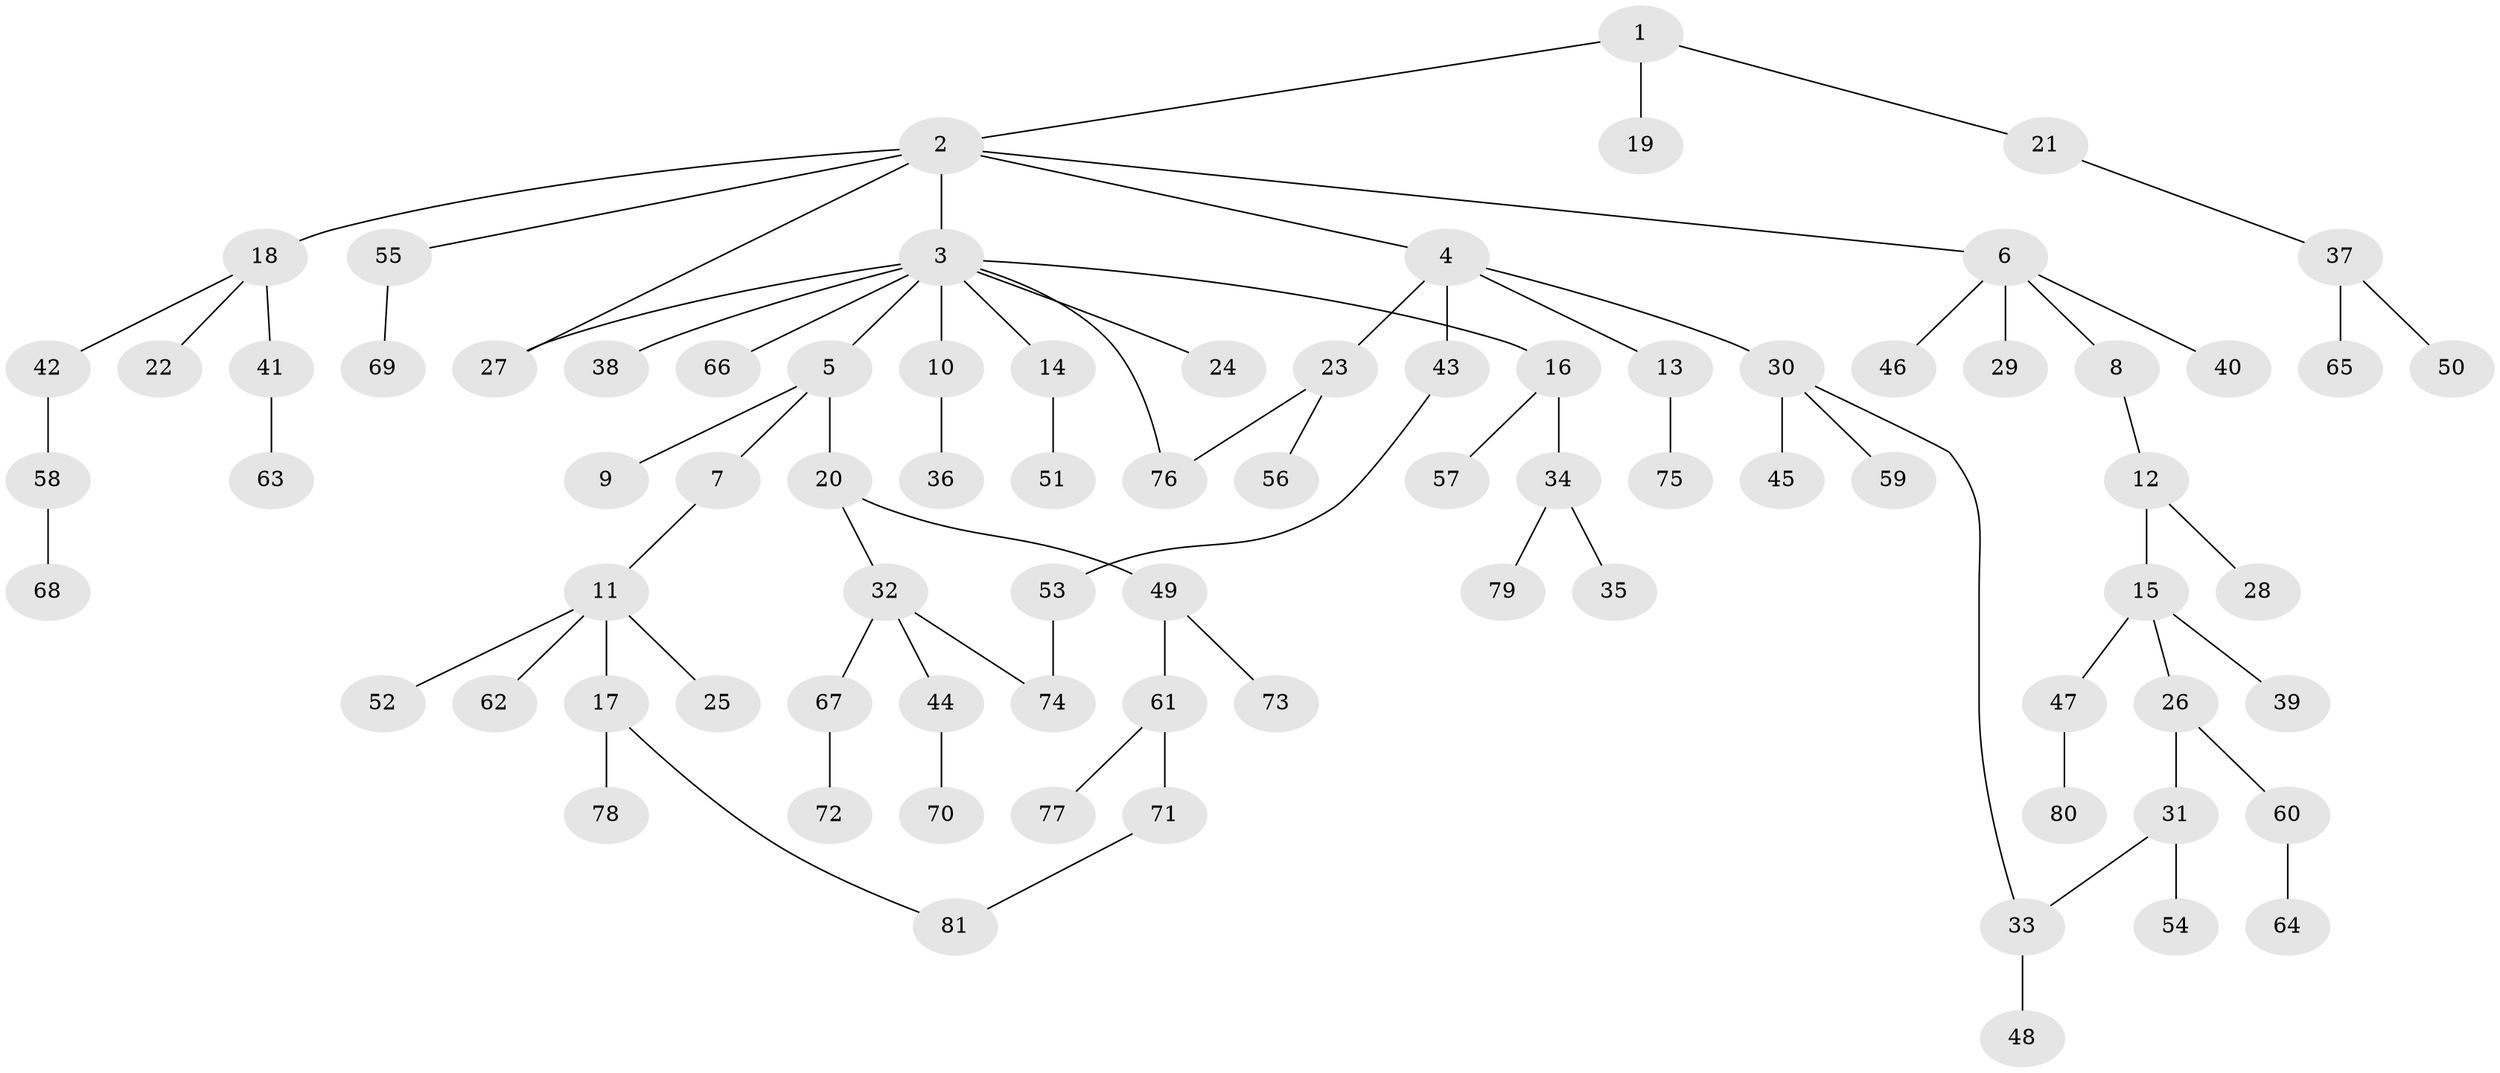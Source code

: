 // Generated by graph-tools (version 1.1) at 2025/42/03/09/25 04:42:15]
// undirected, 81 vertices, 85 edges
graph export_dot {
graph [start="1"]
  node [color=gray90,style=filled];
  1;
  2;
  3;
  4;
  5;
  6;
  7;
  8;
  9;
  10;
  11;
  12;
  13;
  14;
  15;
  16;
  17;
  18;
  19;
  20;
  21;
  22;
  23;
  24;
  25;
  26;
  27;
  28;
  29;
  30;
  31;
  32;
  33;
  34;
  35;
  36;
  37;
  38;
  39;
  40;
  41;
  42;
  43;
  44;
  45;
  46;
  47;
  48;
  49;
  50;
  51;
  52;
  53;
  54;
  55;
  56;
  57;
  58;
  59;
  60;
  61;
  62;
  63;
  64;
  65;
  66;
  67;
  68;
  69;
  70;
  71;
  72;
  73;
  74;
  75;
  76;
  77;
  78;
  79;
  80;
  81;
  1 -- 2;
  1 -- 19;
  1 -- 21;
  2 -- 3;
  2 -- 4;
  2 -- 6;
  2 -- 18;
  2 -- 27;
  2 -- 55;
  3 -- 5;
  3 -- 10;
  3 -- 14;
  3 -- 16;
  3 -- 24;
  3 -- 38;
  3 -- 66;
  3 -- 27;
  3 -- 76;
  4 -- 13;
  4 -- 23;
  4 -- 30;
  4 -- 43;
  5 -- 7;
  5 -- 9;
  5 -- 20;
  6 -- 8;
  6 -- 29;
  6 -- 40;
  6 -- 46;
  7 -- 11;
  8 -- 12;
  10 -- 36;
  11 -- 17;
  11 -- 25;
  11 -- 52;
  11 -- 62;
  12 -- 15;
  12 -- 28;
  13 -- 75;
  14 -- 51;
  15 -- 26;
  15 -- 39;
  15 -- 47;
  16 -- 34;
  16 -- 57;
  17 -- 78;
  17 -- 81;
  18 -- 22;
  18 -- 41;
  18 -- 42;
  20 -- 32;
  20 -- 49;
  21 -- 37;
  23 -- 56;
  23 -- 76;
  26 -- 31;
  26 -- 60;
  30 -- 45;
  30 -- 59;
  30 -- 33;
  31 -- 33;
  31 -- 54;
  32 -- 44;
  32 -- 67;
  32 -- 74;
  33 -- 48;
  34 -- 35;
  34 -- 79;
  37 -- 50;
  37 -- 65;
  41 -- 63;
  42 -- 58;
  43 -- 53;
  44 -- 70;
  47 -- 80;
  49 -- 61;
  49 -- 73;
  53 -- 74;
  55 -- 69;
  58 -- 68;
  60 -- 64;
  61 -- 71;
  61 -- 77;
  67 -- 72;
  71 -- 81;
}
